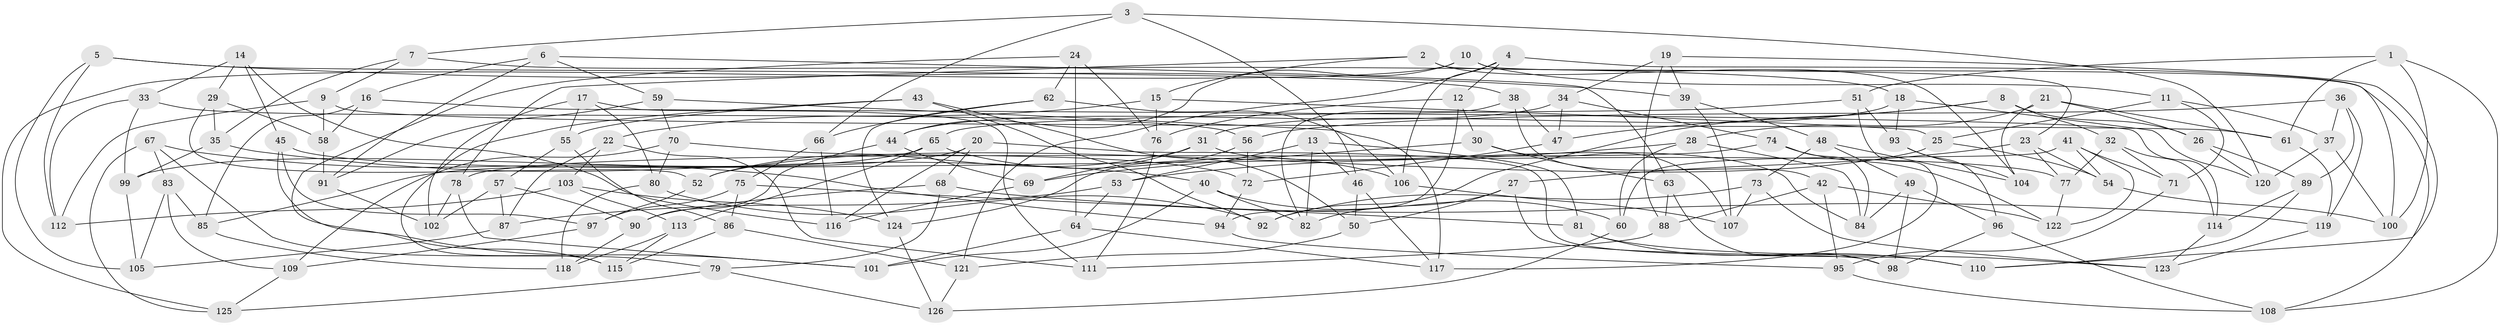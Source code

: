 // coarse degree distribution, {4: 0.6666666666666666, 11: 0.031746031746031744, 9: 0.12698412698412698, 3: 0.047619047619047616, 7: 0.015873015873015872, 12: 0.047619047619047616, 10: 0.031746031746031744, 8: 0.031746031746031744}
// Generated by graph-tools (version 1.1) at 2025/53/03/04/25 22:53:51]
// undirected, 126 vertices, 252 edges
graph export_dot {
  node [color=gray90,style=filled];
  1;
  2;
  3;
  4;
  5;
  6;
  7;
  8;
  9;
  10;
  11;
  12;
  13;
  14;
  15;
  16;
  17;
  18;
  19;
  20;
  21;
  22;
  23;
  24;
  25;
  26;
  27;
  28;
  29;
  30;
  31;
  32;
  33;
  34;
  35;
  36;
  37;
  38;
  39;
  40;
  41;
  42;
  43;
  44;
  45;
  46;
  47;
  48;
  49;
  50;
  51;
  52;
  53;
  54;
  55;
  56;
  57;
  58;
  59;
  60;
  61;
  62;
  63;
  64;
  65;
  66;
  67;
  68;
  69;
  70;
  71;
  72;
  73;
  74;
  75;
  76;
  77;
  78;
  79;
  80;
  81;
  82;
  83;
  84;
  85;
  86;
  87;
  88;
  89;
  90;
  91;
  92;
  93;
  94;
  95;
  96;
  97;
  98;
  99;
  100;
  101;
  102;
  103;
  104;
  105;
  106;
  107;
  108;
  109;
  110;
  111;
  112;
  113;
  114;
  115;
  116;
  117;
  118;
  119;
  120;
  121;
  122;
  123;
  124;
  125;
  126;
  1 -- 100;
  1 -- 108;
  1 -- 61;
  1 -- 51;
  2 -- 104;
  2 -- 15;
  2 -- 78;
  2 -- 23;
  3 -- 120;
  3 -- 7;
  3 -- 66;
  3 -- 46;
  4 -- 12;
  4 -- 100;
  4 -- 121;
  4 -- 106;
  5 -- 38;
  5 -- 105;
  5 -- 39;
  5 -- 112;
  6 -- 91;
  6 -- 63;
  6 -- 16;
  6 -- 59;
  7 -- 9;
  7 -- 18;
  7 -- 35;
  8 -- 32;
  8 -- 47;
  8 -- 92;
  8 -- 26;
  9 -- 58;
  9 -- 61;
  9 -- 112;
  10 -- 125;
  10 -- 44;
  10 -- 11;
  10 -- 108;
  11 -- 25;
  11 -- 71;
  11 -- 37;
  12 -- 94;
  12 -- 76;
  12 -- 30;
  13 -- 53;
  13 -- 82;
  13 -- 46;
  13 -- 81;
  14 -- 33;
  14 -- 45;
  14 -- 116;
  14 -- 29;
  15 -- 76;
  15 -- 25;
  15 -- 22;
  16 -- 114;
  16 -- 58;
  16 -- 85;
  17 -- 55;
  17 -- 102;
  17 -- 111;
  17 -- 80;
  18 -- 31;
  18 -- 120;
  18 -- 93;
  19 -- 88;
  19 -- 110;
  19 -- 39;
  19 -- 34;
  20 -- 116;
  20 -- 110;
  20 -- 85;
  20 -- 68;
  21 -- 61;
  21 -- 104;
  21 -- 26;
  21 -- 28;
  22 -- 87;
  22 -- 111;
  22 -- 103;
  23 -- 77;
  23 -- 27;
  23 -- 54;
  24 -- 64;
  24 -- 62;
  24 -- 76;
  24 -- 115;
  25 -- 52;
  25 -- 54;
  26 -- 89;
  26 -- 120;
  27 -- 98;
  27 -- 82;
  27 -- 50;
  28 -- 53;
  28 -- 84;
  28 -- 60;
  29 -- 58;
  29 -- 52;
  29 -- 35;
  30 -- 69;
  30 -- 107;
  30 -- 63;
  31 -- 69;
  31 -- 52;
  31 -- 84;
  32 -- 71;
  32 -- 77;
  32 -- 114;
  33 -- 112;
  33 -- 99;
  33 -- 56;
  34 -- 74;
  34 -- 44;
  34 -- 47;
  35 -- 40;
  35 -- 99;
  36 -- 119;
  36 -- 56;
  36 -- 37;
  36 -- 89;
  37 -- 120;
  37 -- 100;
  38 -- 82;
  38 -- 42;
  38 -- 47;
  39 -- 48;
  39 -- 107;
  40 -- 82;
  40 -- 60;
  40 -- 101;
  41 -- 122;
  41 -- 60;
  41 -- 71;
  41 -- 54;
  42 -- 88;
  42 -- 95;
  42 -- 122;
  43 -- 92;
  43 -- 55;
  43 -- 115;
  43 -- 50;
  44 -- 69;
  44 -- 90;
  45 -- 77;
  45 -- 97;
  45 -- 101;
  46 -- 117;
  46 -- 50;
  47 -- 72;
  48 -- 104;
  48 -- 49;
  48 -- 73;
  49 -- 96;
  49 -- 84;
  49 -- 98;
  50 -- 121;
  51 -- 93;
  51 -- 117;
  51 -- 65;
  52 -- 97;
  53 -- 87;
  53 -- 64;
  54 -- 100;
  55 -- 86;
  55 -- 57;
  56 -- 124;
  56 -- 72;
  57 -- 90;
  57 -- 102;
  57 -- 87;
  58 -- 91;
  59 -- 117;
  59 -- 91;
  59 -- 70;
  60 -- 126;
  61 -- 119;
  62 -- 66;
  62 -- 106;
  62 -- 124;
  63 -- 98;
  63 -- 88;
  64 -- 101;
  64 -- 117;
  65 -- 99;
  65 -- 113;
  65 -- 106;
  66 -- 75;
  66 -- 116;
  67 -- 94;
  67 -- 83;
  67 -- 125;
  67 -- 79;
  68 -- 79;
  68 -- 90;
  68 -- 119;
  69 -- 116;
  70 -- 109;
  70 -- 72;
  70 -- 80;
  71 -- 95;
  72 -- 94;
  73 -- 123;
  73 -- 92;
  73 -- 107;
  74 -- 84;
  74 -- 78;
  74 -- 122;
  75 -- 81;
  75 -- 97;
  75 -- 86;
  76 -- 111;
  77 -- 122;
  78 -- 101;
  78 -- 102;
  79 -- 126;
  79 -- 125;
  80 -- 92;
  80 -- 118;
  81 -- 110;
  81 -- 123;
  83 -- 105;
  83 -- 85;
  83 -- 109;
  85 -- 118;
  86 -- 115;
  86 -- 121;
  87 -- 105;
  88 -- 111;
  89 -- 110;
  89 -- 114;
  90 -- 118;
  91 -- 102;
  93 -- 96;
  93 -- 104;
  94 -- 95;
  95 -- 108;
  96 -- 108;
  96 -- 98;
  97 -- 109;
  99 -- 105;
  103 -- 113;
  103 -- 112;
  103 -- 124;
  106 -- 107;
  109 -- 125;
  113 -- 115;
  113 -- 118;
  114 -- 123;
  119 -- 123;
  121 -- 126;
  124 -- 126;
}
